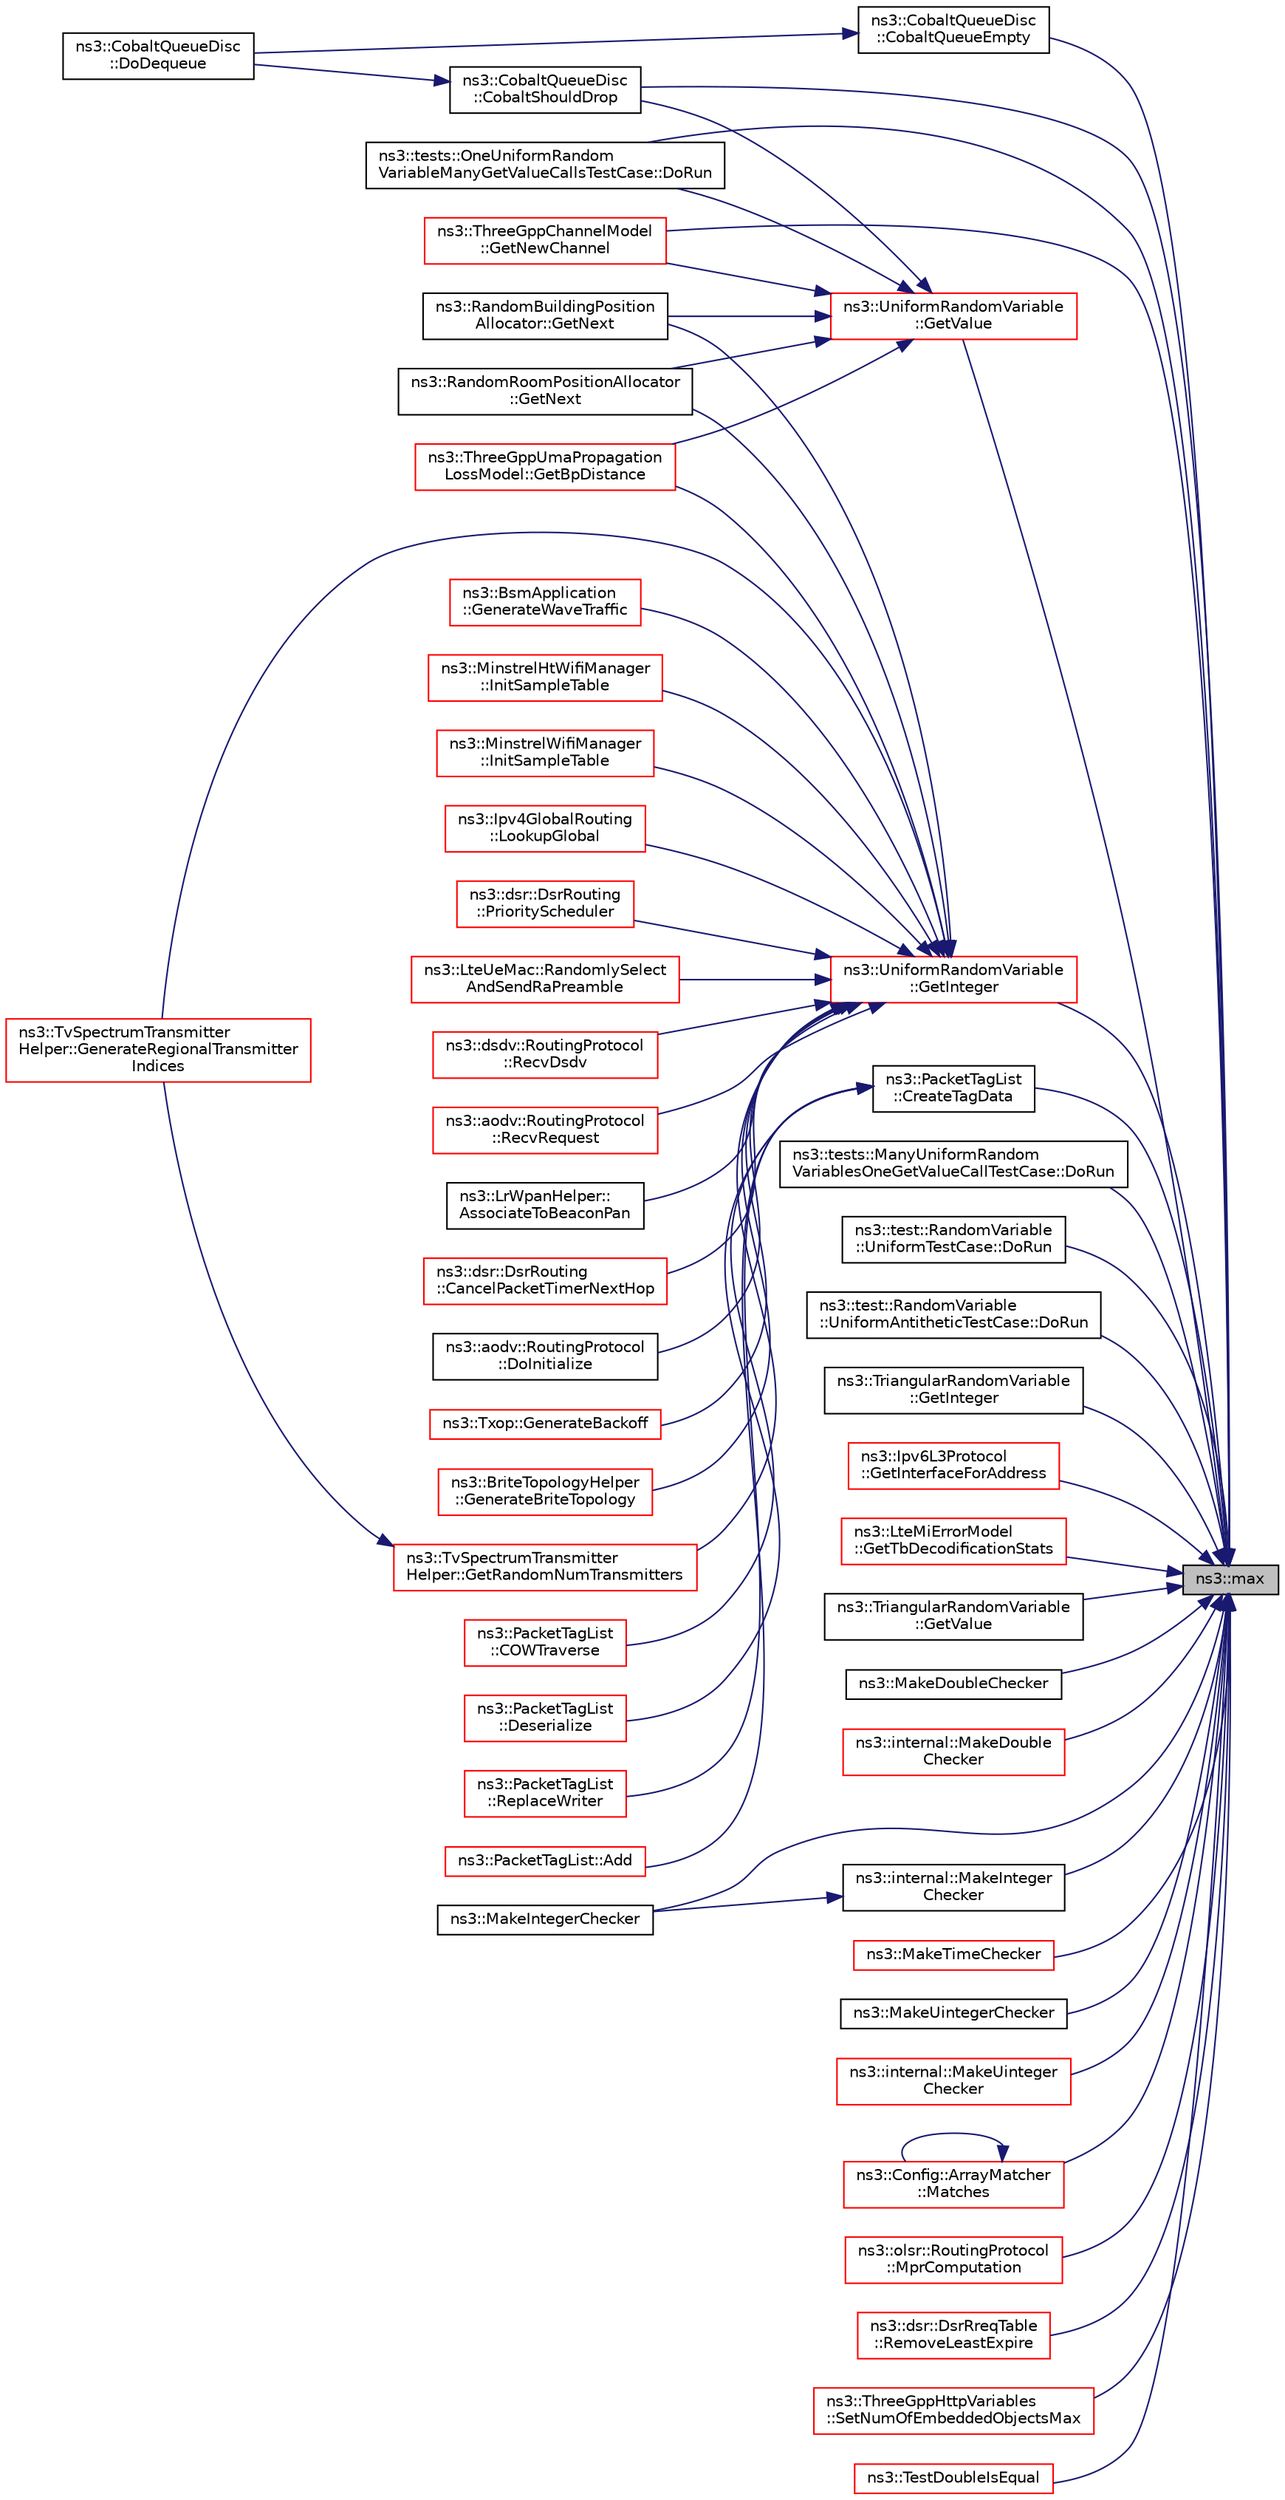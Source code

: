 digraph "ns3::max"
{
 // LATEX_PDF_SIZE
  edge [fontname="Helvetica",fontsize="10",labelfontname="Helvetica",labelfontsize="10"];
  node [fontname="Helvetica",fontsize="10",shape=record];
  rankdir="RL";
  Node1 [label="ns3::max",height=0.2,width=0.4,color="black", fillcolor="grey75", style="filled", fontcolor="black",tooltip=" "];
  Node1 -> Node2 [dir="back",color="midnightblue",fontsize="10",style="solid",fontname="Helvetica"];
  Node2 [label="ns3::CobaltQueueDisc\l::CobaltQueueEmpty",height=0.2,width=0.4,color="black", fillcolor="white", style="filled",URL="$classns3_1_1_cobalt_queue_disc.html#af6fcb03f19db1c3db8fd731efb53d23f",tooltip="Called when the queue becomes empty to alter the drop probabilities of Blue."];
  Node2 -> Node3 [dir="back",color="midnightblue",fontsize="10",style="solid",fontname="Helvetica"];
  Node3 [label="ns3::CobaltQueueDisc\l::DoDequeue",height=0.2,width=0.4,color="black", fillcolor="white", style="filled",URL="$classns3_1_1_cobalt_queue_disc.html#a1c62d3ba0ac9ff28b4779337ef0c36f7",tooltip="This function actually extracts a packet from the queue disc."];
  Node1 -> Node4 [dir="back",color="midnightblue",fontsize="10",style="solid",fontname="Helvetica"];
  Node4 [label="ns3::CobaltQueueDisc\l::CobaltShouldDrop",height=0.2,width=0.4,color="black", fillcolor="white", style="filled",URL="$classns3_1_1_cobalt_queue_disc.html#a59935fe3ec6a23ff7b55cd298fc4cc80",tooltip="Called to decide whether the current packet should be dropped based on decisions taken by Blue and Co..."];
  Node4 -> Node3 [dir="back",color="midnightblue",fontsize="10",style="solid",fontname="Helvetica"];
  Node1 -> Node5 [dir="back",color="midnightblue",fontsize="10",style="solid",fontname="Helvetica"];
  Node5 [label="ns3::PacketTagList\l::CreateTagData",height=0.2,width=0.4,color="black", fillcolor="white", style="filled",URL="$classns3_1_1_packet_tag_list.html#abfab9cfb3a21336e2f7962cc51fcff94",tooltip="Allocate and construct a TagData struct, sizing the data area large enough to serialize dataSize byte..."];
  Node5 -> Node6 [dir="back",color="midnightblue",fontsize="10",style="solid",fontname="Helvetica"];
  Node6 [label="ns3::PacketTagList::Add",height=0.2,width=0.4,color="red", fillcolor="white", style="filled",URL="$classns3_1_1_packet_tag_list.html#af0d2442e29d24184d7c439f69977fbad",tooltip="Add a tag to the head of this branch."];
  Node5 -> Node262 [dir="back",color="midnightblue",fontsize="10",style="solid",fontname="Helvetica"];
  Node262 [label="ns3::PacketTagList\l::COWTraverse",height=0.2,width=0.4,color="red", fillcolor="white", style="filled",URL="$classns3_1_1_packet_tag_list.html#a7d98f0fe590d22f8224d718af0ac9713",tooltip="Traverse the list implementing copy-on-write, using Writer."];
  Node5 -> Node333 [dir="back",color="midnightblue",fontsize="10",style="solid",fontname="Helvetica"];
  Node333 [label="ns3::PacketTagList\l::Deserialize",height=0.2,width=0.4,color="red", fillcolor="white", style="filled",URL="$classns3_1_1_packet_tag_list.html#a0a45f351c8b4ab3344b46dd04d5b8115",tooltip="Deserialize tag list from the provided buffer."];
  Node5 -> Node336 [dir="back",color="midnightblue",fontsize="10",style="solid",fontname="Helvetica"];
  Node336 [label="ns3::PacketTagList\l::ReplaceWriter",height=0.2,width=0.4,color="red", fillcolor="white", style="filled",URL="$classns3_1_1_packet_tag_list.html#a21cfeb795e3ef3a688d6114272d41c53",tooltip="Copy-on-write implementing Replace."];
  Node1 -> Node337 [dir="back",color="midnightblue",fontsize="10",style="solid",fontname="Helvetica"];
  Node337 [label="ns3::tests::ManyUniformRandom\lVariablesOneGetValueCallTestCase::DoRun",height=0.2,width=0.4,color="black", fillcolor="white", style="filled",URL="$classns3_1_1tests_1_1_many_uniform_random_variables_one_get_value_call_test_case.html#aad4b9d26cda45c28dc443600c2da4710",tooltip="Implementation to actually run this TestCase."];
  Node1 -> Node338 [dir="back",color="midnightblue",fontsize="10",style="solid",fontname="Helvetica"];
  Node338 [label="ns3::tests::OneUniformRandom\lVariableManyGetValueCallsTestCase::DoRun",height=0.2,width=0.4,color="black", fillcolor="white", style="filled",URL="$classns3_1_1tests_1_1_one_uniform_random_variable_many_get_value_calls_test_case.html#a212d5f4fbd2fd6cd1ae40b214d84a009",tooltip="Implementation to actually run this TestCase."];
  Node1 -> Node339 [dir="back",color="midnightblue",fontsize="10",style="solid",fontname="Helvetica"];
  Node339 [label="ns3::test::RandomVariable\l::UniformTestCase::DoRun",height=0.2,width=0.4,color="black", fillcolor="white", style="filled",URL="$classns3_1_1test_1_1_random_variable_1_1_uniform_test_case.html#a3490f297557dc9d1652ed1504987850f",tooltip="Implementation to actually run this TestCase."];
  Node1 -> Node340 [dir="back",color="midnightblue",fontsize="10",style="solid",fontname="Helvetica"];
  Node340 [label="ns3::test::RandomVariable\l::UniformAntitheticTestCase::DoRun",height=0.2,width=0.4,color="black", fillcolor="white", style="filled",URL="$classns3_1_1test_1_1_random_variable_1_1_uniform_antithetic_test_case.html#a80df31ec21814c5a563ad9cca67377d8",tooltip="Implementation to actually run this TestCase."];
  Node1 -> Node341 [dir="back",color="midnightblue",fontsize="10",style="solid",fontname="Helvetica"];
  Node341 [label="ns3::TriangularRandomVariable\l::GetInteger",height=0.2,width=0.4,color="black", fillcolor="white", style="filled",URL="$classns3_1_1_triangular_random_variable.html#a3a81244c135cfce4a49e9d6531b0776e",tooltip="Returns a random unsigned integer from a triangular distribution with the specified mean,..."];
  Node1 -> Node342 [dir="back",color="midnightblue",fontsize="10",style="solid",fontname="Helvetica"];
  Node342 [label="ns3::UniformRandomVariable\l::GetInteger",height=0.2,width=0.4,color="red", fillcolor="white", style="filled",URL="$classns3_1_1_uniform_random_variable.html#ab7c7dedc88cb97e74418df2edc28a787",tooltip="Get the next random value, as an unsigned integer in the specified range ."];
  Node342 -> Node343 [dir="back",color="midnightblue",fontsize="10",style="solid",fontname="Helvetica"];
  Node343 [label="ns3::LrWpanHelper::\lAssociateToBeaconPan",height=0.2,width=0.4,color="black", fillcolor="white", style="filled",URL="$classns3_1_1_lr_wpan_helper.html#a6fcd2919db415f1910521279f7859efa",tooltip="Associate the nodes to the same PAN and initiate beacon enabled mode."];
  Node342 -> Node151 [dir="back",color="midnightblue",fontsize="10",style="solid",fontname="Helvetica"];
  Node151 [label="ns3::dsr::DsrRouting\l::CancelPacketTimerNextHop",height=0.2,width=0.4,color="red", fillcolor="white", style="filled",URL="$classns3_1_1dsr_1_1_dsr_routing.html#a215e6fcab10ee0d744a657f0af2695c6",tooltip="Cancel the packet retransmission timer for a all maintenance entries with nextHop address."];
  Node342 -> Node195 [dir="back",color="midnightblue",fontsize="10",style="solid",fontname="Helvetica"];
  Node195 [label="ns3::aodv::RoutingProtocol\l::DoInitialize",height=0.2,width=0.4,color="black", fillcolor="white", style="filled",URL="$classns3_1_1aodv_1_1_routing_protocol.html#ae42c9385e8ede77f42fdb575e26ef880",tooltip="Initialize() implementation."];
  Node342 -> Node344 [dir="back",color="midnightblue",fontsize="10",style="solid",fontname="Helvetica"];
  Node344 [label="ns3::Txop::GenerateBackoff",height=0.2,width=0.4,color="red", fillcolor="white", style="filled",URL="$classns3_1_1_txop.html#ae211c699c905b2186281923353ba0a26",tooltip="Generate a new backoff now."];
  Node342 -> Node374 [dir="back",color="midnightblue",fontsize="10",style="solid",fontname="Helvetica"];
  Node374 [label="ns3::BriteTopologyHelper\l::GenerateBriteTopology",height=0.2,width=0.4,color="red", fillcolor="white", style="filled",URL="$classns3_1_1_brite_topology_helper.html#a16c360e3a41d15cba5c517f87574be7d",tooltip=" "];
  Node342 -> Node378 [dir="back",color="midnightblue",fontsize="10",style="solid",fontname="Helvetica"];
  Node378 [label="ns3::TvSpectrumTransmitter\lHelper::GenerateRegionalTransmitter\lIndices",height=0.2,width=0.4,color="red", fillcolor="white", style="filled",URL="$classns3_1_1_tv_spectrum_transmitter_helper.html#a006ecf3ca051c904ef507fbe1594b441",tooltip="Generates random indices of given region frequency array (ignoring indices referring to invalid chann..."];
  Node342 -> Node380 [dir="back",color="midnightblue",fontsize="10",style="solid",fontname="Helvetica"];
  Node380 [label="ns3::BsmApplication\l::GenerateWaveTraffic",height=0.2,width=0.4,color="red", fillcolor="white", style="filled",URL="$classns3_1_1_bsm_application.html#a22a009e7512e5df69dd9b81f96d15f51",tooltip="Creates and transmits a WAVE BSM packet."];
  Node342 -> Node382 [dir="back",color="midnightblue",fontsize="10",style="solid",fontname="Helvetica"];
  Node382 [label="ns3::ThreeGppUmaPropagation\lLossModel::GetBpDistance",height=0.2,width=0.4,color="red", fillcolor="white", style="filled",URL="$classns3_1_1_three_gpp_uma_propagation_loss_model.html#a4b11f2ac9ae61c5c704a319e030d0cd0",tooltip="Computes the breakpoint distance."];
  Node342 -> Node385 [dir="back",color="midnightblue",fontsize="10",style="solid",fontname="Helvetica"];
  Node385 [label="ns3::RandomBuildingPosition\lAllocator::GetNext",height=0.2,width=0.4,color="black", fillcolor="white", style="filled",URL="$classns3_1_1_random_building_position_allocator.html#acc13be0f1574919de88528c1189aea0e",tooltip=" "];
  Node342 -> Node386 [dir="back",color="midnightblue",fontsize="10",style="solid",fontname="Helvetica"];
  Node386 [label="ns3::RandomRoomPositionAllocator\l::GetNext",height=0.2,width=0.4,color="black", fillcolor="white", style="filled",URL="$classns3_1_1_random_room_position_allocator.html#afb06193f6fb4d4e1c9febd1f8c884294",tooltip=" "];
  Node342 -> Node387 [dir="back",color="midnightblue",fontsize="10",style="solid",fontname="Helvetica"];
  Node387 [label="ns3::TvSpectrumTransmitter\lHelper::GetRandomNumTransmitters",height=0.2,width=0.4,color="red", fillcolor="white", style="filled",URL="$classns3_1_1_tv_spectrum_transmitter_helper.html#a81900fd7fbf95c1a3514b6ae03fedab4",tooltip="Randomly generates the number of TV transmitters to be created based on given density and number of p..."];
  Node387 -> Node378 [dir="back",color="midnightblue",fontsize="10",style="solid",fontname="Helvetica"];
  Node342 -> Node389 [dir="back",color="midnightblue",fontsize="10",style="solid",fontname="Helvetica"];
  Node389 [label="ns3::MinstrelHtWifiManager\l::InitSampleTable",height=0.2,width=0.4,color="red", fillcolor="white", style="filled",URL="$classns3_1_1_minstrel_ht_wifi_manager.html#a073d213169fe62c797ceb92ad999dcb0",tooltip="Initialize Sample Table."];
  Node342 -> Node401 [dir="back",color="midnightblue",fontsize="10",style="solid",fontname="Helvetica"];
  Node401 [label="ns3::MinstrelWifiManager\l::InitSampleTable",height=0.2,width=0.4,color="red", fillcolor="white", style="filled",URL="$classns3_1_1_minstrel_wifi_manager.html#ab873a0ab43bec476e589db6b260e2ee5",tooltip="Initialize Sample Table."];
  Node342 -> Node409 [dir="back",color="midnightblue",fontsize="10",style="solid",fontname="Helvetica"];
  Node409 [label="ns3::Ipv4GlobalRouting\l::LookupGlobal",height=0.2,width=0.4,color="red", fillcolor="white", style="filled",URL="$classns3_1_1_ipv4_global_routing.html#a647d7654f270ce66e46f26fc729f1d07",tooltip="Lookup in the forwarding table for destination."];
  Node342 -> Node412 [dir="back",color="midnightblue",fontsize="10",style="solid",fontname="Helvetica"];
  Node412 [label="ns3::dsr::DsrRouting\l::PriorityScheduler",height=0.2,width=0.4,color="red", fillcolor="white", style="filled",URL="$classns3_1_1dsr_1_1_dsr_routing.html#aefc4dde8bd52b5b631a7ebf1d5924210",tooltip="This function is called to schedule sending packets from the network queue by priority."];
  Node342 -> Node423 [dir="back",color="midnightblue",fontsize="10",style="solid",fontname="Helvetica"];
  Node423 [label="ns3::LteUeMac::RandomlySelect\lAndSendRaPreamble",height=0.2,width=0.4,color="red", fillcolor="white", style="filled",URL="$classns3_1_1_lte_ue_mac.html#adde9572bc280b188a467be8868a87f14",tooltip="Randomly select and send RA preamble function."];
  Node342 -> Node430 [dir="back",color="midnightblue",fontsize="10",style="solid",fontname="Helvetica"];
  Node430 [label="ns3::dsdv::RoutingProtocol\l::RecvDsdv",height=0.2,width=0.4,color="red", fillcolor="white", style="filled",URL="$classns3_1_1dsdv_1_1_routing_protocol.html#ad27475d64bfd478b57d73f3cc08d4c99",tooltip="Receive and process dsdv control packet."];
  Node342 -> Node143 [dir="back",color="midnightblue",fontsize="10",style="solid",fontname="Helvetica"];
  Node143 [label="ns3::aodv::RoutingProtocol\l::RecvRequest",height=0.2,width=0.4,color="red", fillcolor="white", style="filled",URL="$classns3_1_1aodv_1_1_routing_protocol.html#adc8555f0e1e8ba05ea80a412b412d064",tooltip="Receive RREQ."];
  Node1 -> Node443 [dir="back",color="midnightblue",fontsize="10",style="solid",fontname="Helvetica"];
  Node443 [label="ns3::Ipv6L3Protocol\l::GetInterfaceForAddress",height=0.2,width=0.4,color="red", fillcolor="white", style="filled",URL="$classns3_1_1_ipv6_l3_protocol.html#a63f184ae7959516c3a54e178c21f6ed7",tooltip="Get interface index which has specified IPv6 address."];
  Node1 -> Node441 [dir="back",color="midnightblue",fontsize="10",style="solid",fontname="Helvetica"];
  Node441 [label="ns3::ThreeGppChannelModel\l::GetNewChannel",height=0.2,width=0.4,color="red", fillcolor="white", style="filled",URL="$classns3_1_1_three_gpp_channel_model.html#aa7e888a5acb860f01a1ad83634876ade",tooltip="Compute the channel matrix between two devices using the procedure described in 3GPP TR 38...."];
  Node1 -> Node444 [dir="back",color="midnightblue",fontsize="10",style="solid",fontname="Helvetica"];
  Node444 [label="ns3::LteMiErrorModel\l::GetTbDecodificationStats",height=0.2,width=0.4,color="red", fillcolor="white", style="filled",URL="$classns3_1_1_lte_mi_error_model.html#a9b4bb57209595fa7100a13de1618b130",tooltip="run the error-model algorithm for the specified TB"];
  Node1 -> Node448 [dir="back",color="midnightblue",fontsize="10",style="solid",fontname="Helvetica"];
  Node448 [label="ns3::TriangularRandomVariable\l::GetValue",height=0.2,width=0.4,color="black", fillcolor="white", style="filled",URL="$classns3_1_1_triangular_random_variable.html#aad1ce678507bb74ee2c5b09210c81c9b",tooltip="Returns a random double from a triangular distribution with the specified mean, min,..."];
  Node1 -> Node449 [dir="back",color="midnightblue",fontsize="10",style="solid",fontname="Helvetica"];
  Node449 [label="ns3::UniformRandomVariable\l::GetValue",height=0.2,width=0.4,color="red", fillcolor="white", style="filled",URL="$classns3_1_1_uniform_random_variable.html#a03822d8c86ac51e9aa83bbc73041386b",tooltip="Get the next random value, as a double in the specified range ."];
  Node449 -> Node4 [dir="back",color="midnightblue",fontsize="10",style="solid",fontname="Helvetica"];
  Node449 -> Node338 [dir="back",color="midnightblue",fontsize="10",style="solid",fontname="Helvetica"];
  Node449 -> Node382 [dir="back",color="midnightblue",fontsize="10",style="solid",fontname="Helvetica"];
  Node449 -> Node441 [dir="back",color="midnightblue",fontsize="10",style="solid",fontname="Helvetica"];
  Node449 -> Node385 [dir="back",color="midnightblue",fontsize="10",style="solid",fontname="Helvetica"];
  Node449 -> Node386 [dir="back",color="midnightblue",fontsize="10",style="solid",fontname="Helvetica"];
  Node1 -> Node620 [dir="back",color="midnightblue",fontsize="10",style="solid",fontname="Helvetica"];
  Node620 [label="ns3::MakeDoubleChecker",height=0.2,width=0.4,color="black", fillcolor="white", style="filled",URL="$namespacens3.html#a256a7ad7caec794b159955ee0ab38c82",tooltip="Make a checker with a minimum and a maximum value."];
  Node1 -> Node621 [dir="back",color="midnightblue",fontsize="10",style="solid",fontname="Helvetica"];
  Node621 [label="ns3::internal::MakeDouble\lChecker",height=0.2,width=0.4,color="red", fillcolor="white", style="filled",URL="$group__attribute___double.html#gace03ae9f889a7a79d87e3a4352a37099",tooltip="Make a Double attribute checker with embedded numeric type name."];
  Node1 -> Node623 [dir="back",color="midnightblue",fontsize="10",style="solid",fontname="Helvetica"];
  Node623 [label="ns3::MakeIntegerChecker",height=0.2,width=0.4,color="black", fillcolor="white", style="filled",URL="$namespacens3.html#a19dd6bea43b08100bd10822b14fe0af9",tooltip="Make a checker with a minimum and a maximum value."];
  Node1 -> Node624 [dir="back",color="midnightblue",fontsize="10",style="solid",fontname="Helvetica"];
  Node624 [label="ns3::internal::MakeInteger\lChecker",height=0.2,width=0.4,color="black", fillcolor="white", style="filled",URL="$group__attribute___integer.html#gad16c6dd4fd0319992767b9ac2a17b19b",tooltip="Make an Integer attribute checker with embedded numeric type name."];
  Node624 -> Node623 [dir="back",color="midnightblue",fontsize="10",style="solid",fontname="Helvetica"];
  Node1 -> Node625 [dir="back",color="midnightblue",fontsize="10",style="solid",fontname="Helvetica"];
  Node625 [label="ns3::MakeTimeChecker",height=0.2,width=0.4,color="red", fillcolor="white", style="filled",URL="$namespacens3.html#a7032965bd4afa578691d88c09e4481c1",tooltip="Helper to make a Time checker with bounded range."];
  Node1 -> Node744 [dir="back",color="midnightblue",fontsize="10",style="solid",fontname="Helvetica"];
  Node744 [label="ns3::MakeUintegerChecker",height=0.2,width=0.4,color="black", fillcolor="white", style="filled",URL="$namespacens3.html#ae1827fd68beb0280212f5b0106b13707",tooltip="Make a checker with a minimum and a maximum value."];
  Node1 -> Node745 [dir="back",color="midnightblue",fontsize="10",style="solid",fontname="Helvetica"];
  Node745 [label="ns3::internal::MakeUinteger\lChecker",height=0.2,width=0.4,color="red", fillcolor="white", style="filled",URL="$group__attribute___uinteger.html#ga4b15bd1dbc7f165db34704f333c6b005",tooltip="Make an Uinteger attribute checker with embedded numeric type name."];
  Node1 -> Node747 [dir="back",color="midnightblue",fontsize="10",style="solid",fontname="Helvetica"];
  Node747 [label="ns3::Config::ArrayMatcher\l::Matches",height=0.2,width=0.4,color="red", fillcolor="white", style="filled",URL="$classns3_1_1_config_1_1_array_matcher.html#ad391c2f5219a36e5f3474d5a3d80b26d",tooltip="Test if a specific index matches the Config Path."];
  Node747 -> Node747 [dir="back",color="midnightblue",fontsize="10",style="solid",fontname="Helvetica"];
  Node1 -> Node751 [dir="back",color="midnightblue",fontsize="10",style="solid",fontname="Helvetica"];
  Node751 [label="ns3::olsr::RoutingProtocol\l::MprComputation",height=0.2,width=0.4,color="red", fillcolor="white", style="filled",URL="$classns3_1_1olsr_1_1_routing_protocol.html#a9de13b00ccecc179f4fd3e6fcc3aef1f",tooltip="Computates MPR set of a node following RFC 3626 hints."];
  Node1 -> Node756 [dir="back",color="midnightblue",fontsize="10",style="solid",fontname="Helvetica"];
  Node756 [label="ns3::dsr::DsrRreqTable\l::RemoveLeastExpire",height=0.2,width=0.4,color="red", fillcolor="white", style="filled",URL="$classns3_1_1dsr_1_1_dsr_rreq_table.html#a23323d52a9acb0eedff8ea8a69238102",tooltip="Remove the least used entry."];
  Node1 -> Node758 [dir="back",color="midnightblue",fontsize="10",style="solid",fontname="Helvetica"];
  Node758 [label="ns3::ThreeGppHttpVariables\l::SetNumOfEmbeddedObjectsMax",height=0.2,width=0.4,color="red", fillcolor="white", style="filled",URL="$classns3_1_1_three_gpp_http_variables.html#a9ec3d987a927f0e7bbad7298ad7e13b7",tooltip=" "];
  Node1 -> Node759 [dir="back",color="midnightblue",fontsize="10",style="solid",fontname="Helvetica"];
  Node759 [label="ns3::TestDoubleIsEqual",height=0.2,width=0.4,color="red", fillcolor="white", style="filled",URL="$group__testing.html#ga13a5d60f4d34641d7e2fd799f2c4d952",tooltip="Compare two double precision floating point numbers and declare them equal if they are within some ep..."];
}
